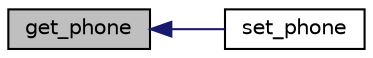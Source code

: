 digraph "get_phone"
{
  edge [fontname="Helvetica",fontsize="10",labelfontname="Helvetica",labelfontsize="10"];
  node [fontname="Helvetica",fontsize="10",shape=record];
  rankdir="LR";
  Node39 [label="get_phone",height=0.2,width=0.4,color="black", fillcolor="grey75", style="filled", fontcolor="black"];
  Node39 -> Node40 [dir="back",color="midnightblue",fontsize="10",style="solid",fontname="Helvetica"];
  Node40 [label="set_phone",height=0.2,width=0.4,color="black", fillcolor="white", style="filled",URL="$class_class_ficha.html#a62e5af292b272f5b6ffd4606bafe7104",tooltip="Definir o Número do Telefone da Ficha. "];
}
